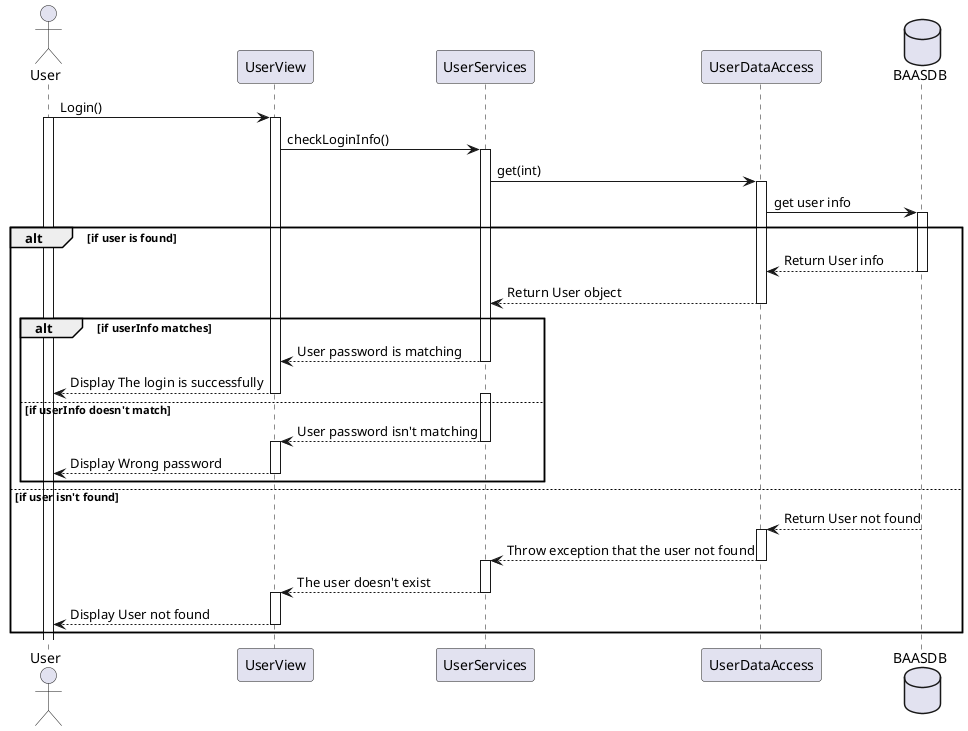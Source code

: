 @startuml   
  actor User  as User
  participant UserView as UserView
  participant UserServices as UserServices
  participant UserDataAccess as UserDataAccess
  database BAASDB as BaasDB
  User -> UserView : Login()
  activate User
  activate UserView
  UserView -> UserServices : checkLoginInfo()
  activate UserServices
  UserServices -> UserDataAccess : get(int)
  activate UserDataAccess
  UserDataAccess -> BaasDB : get user info
  activate BaasDB
  alt  if user is found  
    BaasDB --> UserDataAccess : Return User info 
    deactivate BaasDB
    UserDataAccess --> UserServices : Return User object
    deactivate UserDataAccess
    alt if userInfo matches
      UserServices --> UserView: User password is matching 
      deactivate UserServices
      UserView --> User : Display The login is successfully
      deactivate UserView 
    else if userInfo doesn't match
      activate UserServices
      UserServices --> UserView: User password isn't matching 
      deactivate UserServices
      activate UserView
      UserView --> User : Display Wrong password
      deactivate UserView
    end  
  else if user isn't found
    activate BaasDB
    BaasDB --> UserDataAccess : Return User not found 
    deactivate BaasDB
    activate UserDataAccess
    UserDataAccess --> UserServices : Throw exception that the user not found
    deactivate UserDataAccess
    activate UserServices
    UserServices --> UserView: The user doesn't exist 
    deactivate UserServices
    activate UserView
    UserView --> User : Display User not found
    deactivate UserView
  end
@enduml
